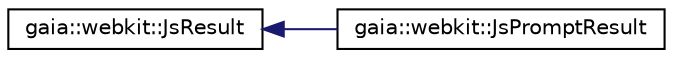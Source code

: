 digraph G
{
  edge [fontname="Helvetica",fontsize="10",labelfontname="Helvetica",labelfontsize="10"];
  node [fontname="Helvetica",fontsize="10",shape=record];
  rankdir=LR;
  Node1 [label="gaia::webkit::JsResult",height=0.2,width=0.4,color="black", fillcolor="white", style="filled",URL="$d8/d08/classgaia_1_1webkit_1_1_js_result.html"];
  Node1 -> Node2 [dir=back,color="midnightblue",fontsize="10",style="solid",fontname="Helvetica"];
  Node2 [label="gaia::webkit::JsPromptResult",height=0.2,width=0.4,color="black", fillcolor="white", style="filled",URL="$d9/d03/classgaia_1_1webkit_1_1_js_prompt_result.html",tooltip="Public class for handling javascript prompt requests."];
}
